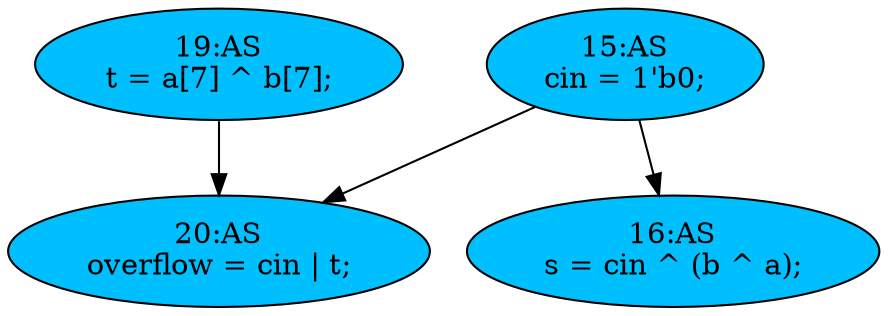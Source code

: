 strict digraph "compose( ,  )" {
	node [label="\N"];
	"19:AS"	[ast="<pyverilog.vparser.ast.Assign object at 0x7fd7b20f1490>",
		def_var="['t']",
		fillcolor=deepskyblue,
		label="19:AS
t = a[7] ^ b[7];",
		statements="[]",
		style=filled,
		typ=Assign,
		use_var="['a', 'b']"];
	"20:AS"	[ast="<pyverilog.vparser.ast.Assign object at 0x7fd7b20fd510>",
		def_var="['overflow']",
		fillcolor=deepskyblue,
		label="20:AS
overflow = cin | t;",
		statements="[]",
		style=filled,
		typ=Assign,
		use_var="['cin', 't']"];
	"19:AS" -> "20:AS";
	"16:AS"	[ast="<pyverilog.vparser.ast.Assign object at 0x7fd7b20e3e50>",
		def_var="['s']",
		fillcolor=deepskyblue,
		label="16:AS
s = cin ^ (b ^ a);",
		statements="[]",
		style=filled,
		typ=Assign,
		use_var="['cin', 'b', 'a']"];
	"15:AS"	[ast="<pyverilog.vparser.ast.Assign object at 0x7fd7b20f7090>",
		def_var="['cin']",
		fillcolor=deepskyblue,
		label="15:AS
cin = 1'b0;",
		statements="[]",
		style=filled,
		typ=Assign,
		use_var="[]"];
	"15:AS" -> "16:AS";
	"15:AS" -> "20:AS";
}
